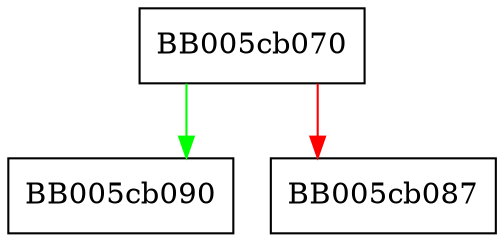 digraph evp_keymgmt_match {
  node [shape="box"];
  graph [splines=ortho];
  BB005cb070 -> BB005cb090 [color="green"];
  BB005cb070 -> BB005cb087 [color="red"];
}